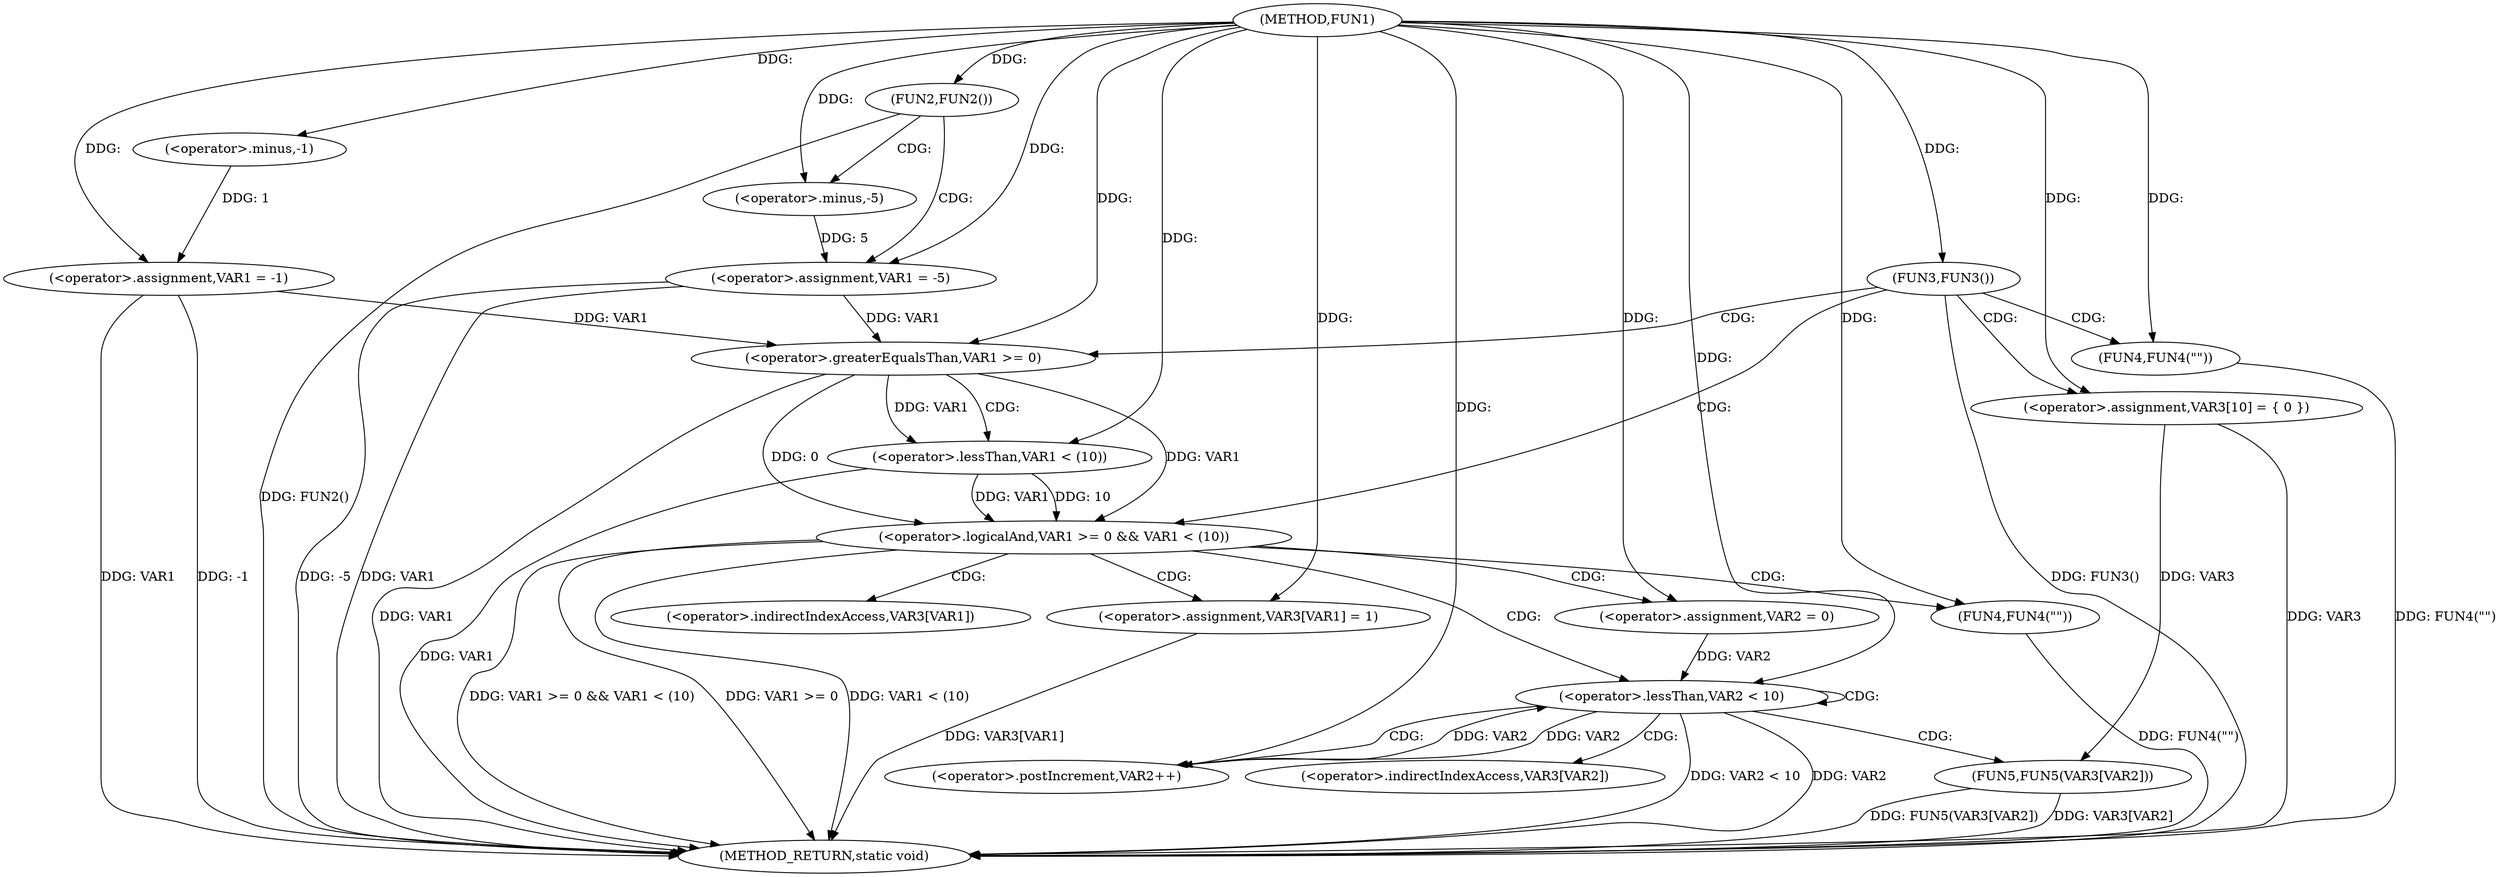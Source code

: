 digraph FUN1 {  
"1000100" [label = "(METHOD,FUN1)" ]
"1000158" [label = "(METHOD_RETURN,static void)" ]
"1000103" [label = "(<operator>.assignment,VAR1 = -1)" ]
"1000105" [label = "(<operator>.minus,-1)" ]
"1000108" [label = "(FUN2,FUN2())" ]
"1000110" [label = "(<operator>.assignment,VAR1 = -5)" ]
"1000112" [label = "(<operator>.minus,-5)" ]
"1000115" [label = "(FUN3,FUN3())" ]
"1000117" [label = "(FUN4,FUN4(\"\"))" ]
"1000124" [label = "(<operator>.assignment,VAR3[10] = { 0 })" ]
"1000127" [label = "(<operator>.logicalAnd,VAR1 >= 0 && VAR1 < (10))" ]
"1000128" [label = "(<operator>.greaterEqualsThan,VAR1 >= 0)" ]
"1000131" [label = "(<operator>.lessThan,VAR1 < (10))" ]
"1000135" [label = "(<operator>.assignment,VAR3[VAR1] = 1)" ]
"1000141" [label = "(<operator>.assignment,VAR2 = 0)" ]
"1000144" [label = "(<operator>.lessThan,VAR2 < 10)" ]
"1000147" [label = "(<operator>.postIncrement,VAR2++)" ]
"1000150" [label = "(FUN5,FUN5(VAR3[VAR2]))" ]
"1000156" [label = "(FUN4,FUN4(\"\"))" ]
"1000136" [label = "(<operator>.indirectIndexAccess,VAR3[VAR1])" ]
"1000151" [label = "(<operator>.indirectIndexAccess,VAR3[VAR2])" ]
  "1000117" -> "1000158"  [ label = "DDG: FUN4(\"\")"] 
  "1000124" -> "1000158"  [ label = "DDG: VAR3"] 
  "1000108" -> "1000158"  [ label = "DDG: FUN2()"] 
  "1000150" -> "1000158"  [ label = "DDG: VAR3[VAR2]"] 
  "1000103" -> "1000158"  [ label = "DDG: VAR1"] 
  "1000103" -> "1000158"  [ label = "DDG: -1"] 
  "1000115" -> "1000158"  [ label = "DDG: FUN3()"] 
  "1000127" -> "1000158"  [ label = "DDG: VAR1 >= 0 && VAR1 < (10)"] 
  "1000110" -> "1000158"  [ label = "DDG: -5"] 
  "1000150" -> "1000158"  [ label = "DDG: FUN5(VAR3[VAR2])"] 
  "1000131" -> "1000158"  [ label = "DDG: VAR1"] 
  "1000128" -> "1000158"  [ label = "DDG: VAR1"] 
  "1000144" -> "1000158"  [ label = "DDG: VAR2 < 10"] 
  "1000135" -> "1000158"  [ label = "DDG: VAR3[VAR1]"] 
  "1000144" -> "1000158"  [ label = "DDG: VAR2"] 
  "1000127" -> "1000158"  [ label = "DDG: VAR1 >= 0"] 
  "1000156" -> "1000158"  [ label = "DDG: FUN4(\"\")"] 
  "1000110" -> "1000158"  [ label = "DDG: VAR1"] 
  "1000127" -> "1000158"  [ label = "DDG: VAR1 < (10)"] 
  "1000105" -> "1000103"  [ label = "DDG: 1"] 
  "1000100" -> "1000103"  [ label = "DDG: "] 
  "1000100" -> "1000105"  [ label = "DDG: "] 
  "1000100" -> "1000108"  [ label = "DDG: "] 
  "1000112" -> "1000110"  [ label = "DDG: 5"] 
  "1000100" -> "1000110"  [ label = "DDG: "] 
  "1000100" -> "1000112"  [ label = "DDG: "] 
  "1000100" -> "1000115"  [ label = "DDG: "] 
  "1000100" -> "1000117"  [ label = "DDG: "] 
  "1000100" -> "1000124"  [ label = "DDG: "] 
  "1000128" -> "1000127"  [ label = "DDG: VAR1"] 
  "1000128" -> "1000127"  [ label = "DDG: 0"] 
  "1000103" -> "1000128"  [ label = "DDG: VAR1"] 
  "1000110" -> "1000128"  [ label = "DDG: VAR1"] 
  "1000100" -> "1000128"  [ label = "DDG: "] 
  "1000131" -> "1000127"  [ label = "DDG: VAR1"] 
  "1000131" -> "1000127"  [ label = "DDG: 10"] 
  "1000128" -> "1000131"  [ label = "DDG: VAR1"] 
  "1000100" -> "1000131"  [ label = "DDG: "] 
  "1000100" -> "1000135"  [ label = "DDG: "] 
  "1000100" -> "1000141"  [ label = "DDG: "] 
  "1000141" -> "1000144"  [ label = "DDG: VAR2"] 
  "1000147" -> "1000144"  [ label = "DDG: VAR2"] 
  "1000100" -> "1000144"  [ label = "DDG: "] 
  "1000144" -> "1000147"  [ label = "DDG: VAR2"] 
  "1000100" -> "1000147"  [ label = "DDG: "] 
  "1000124" -> "1000150"  [ label = "DDG: VAR3"] 
  "1000100" -> "1000156"  [ label = "DDG: "] 
  "1000108" -> "1000110"  [ label = "CDG: "] 
  "1000108" -> "1000112"  [ label = "CDG: "] 
  "1000115" -> "1000117"  [ label = "CDG: "] 
  "1000115" -> "1000127"  [ label = "CDG: "] 
  "1000115" -> "1000128"  [ label = "CDG: "] 
  "1000115" -> "1000124"  [ label = "CDG: "] 
  "1000127" -> "1000156"  [ label = "CDG: "] 
  "1000127" -> "1000141"  [ label = "CDG: "] 
  "1000127" -> "1000135"  [ label = "CDG: "] 
  "1000127" -> "1000136"  [ label = "CDG: "] 
  "1000127" -> "1000144"  [ label = "CDG: "] 
  "1000128" -> "1000131"  [ label = "CDG: "] 
  "1000144" -> "1000147"  [ label = "CDG: "] 
  "1000144" -> "1000151"  [ label = "CDG: "] 
  "1000144" -> "1000150"  [ label = "CDG: "] 
  "1000144" -> "1000144"  [ label = "CDG: "] 
}
